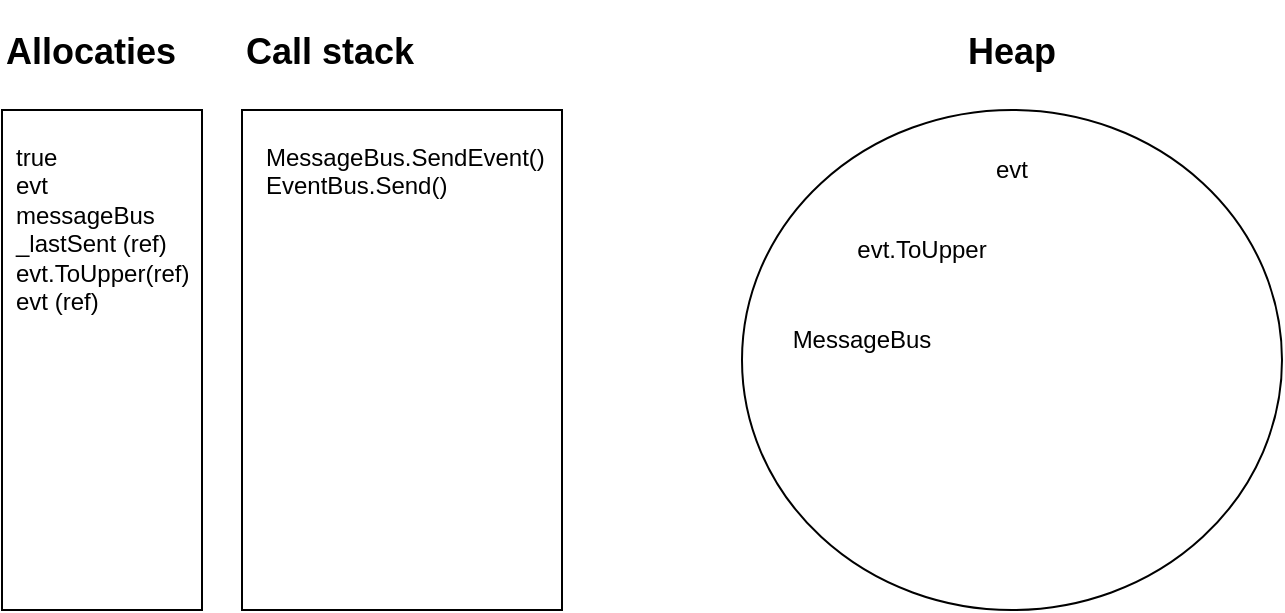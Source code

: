 <mxfile version="12.1.7" type="device" pages="1"><diagram id="9X8xIsoHylISgtY-QN1w" name="HeapStack"><mxGraphModel dx="1002" dy="743" grid="1" gridSize="10" guides="1" tooltips="1" connect="1" arrows="1" fold="1" page="1" pageScale="1" pageWidth="850" pageHeight="1100" math="0" shadow="0"><root><mxCell id="0"/><mxCell id="1" parent="0"/><mxCell id="3LS7SPZ5P1qpc1BcDfqh-1" value="" style="rounded=0;whiteSpace=wrap;html=1;" parent="1" vertex="1"><mxGeometry x="180" y="110" width="160" height="250" as="geometry"/></mxCell><mxCell id="3LS7SPZ5P1qpc1BcDfqh-3" value="MessageBus.SendEvent()&lt;br&gt;EventBus.Send()" style="text;html=1;strokeColor=none;fillColor=none;align=left;verticalAlign=top;whiteSpace=wrap;rounded=0;" parent="1" vertex="1"><mxGeometry x="190" y="120" width="140" height="230" as="geometry"/></mxCell><mxCell id="3LS7SPZ5P1qpc1BcDfqh-4" value="" style="ellipse;whiteSpace=wrap;html=1;align=left;" parent="1" vertex="1"><mxGeometry x="430" y="110" width="270" height="250" as="geometry"/></mxCell><mxCell id="3LS7SPZ5P1qpc1BcDfqh-5" value="&lt;h2&gt;Call stack&lt;/h2&gt;" style="text;html=1;strokeColor=none;fillColor=none;align=left;verticalAlign=middle;whiteSpace=wrap;rounded=0;" parent="1" vertex="1"><mxGeometry x="180" y="71" width="105" height="20" as="geometry"/></mxCell><mxCell id="3LS7SPZ5P1qpc1BcDfqh-6" value="&lt;h2&gt;Heap&lt;/h2&gt;" style="text;html=1;strokeColor=none;fillColor=none;align=center;verticalAlign=middle;whiteSpace=wrap;rounded=0;" parent="1" vertex="1"><mxGeometry x="545" y="71" width="40" height="20" as="geometry"/></mxCell><mxCell id="3LS7SPZ5P1qpc1BcDfqh-7" value="evt" style="text;html=1;strokeColor=none;fillColor=none;align=center;verticalAlign=middle;whiteSpace=wrap;rounded=0;" parent="1" vertex="1"><mxGeometry x="545" y="130" width="40" height="20" as="geometry"/></mxCell><mxCell id="DK1YNnZ4isVifTTRnQvx-1" value="" style="rounded=0;whiteSpace=wrap;html=1;" parent="1" vertex="1"><mxGeometry x="60" y="110" width="100" height="250" as="geometry"/></mxCell><mxCell id="DK1YNnZ4isVifTTRnQvx-2" value="&lt;h2&gt;Allocaties&lt;/h2&gt;" style="text;html=1;strokeColor=none;fillColor=none;align=left;verticalAlign=middle;whiteSpace=wrap;rounded=0;" parent="1" vertex="1"><mxGeometry x="60" y="71" width="90" height="20" as="geometry"/></mxCell><mxCell id="DK1YNnZ4isVifTTRnQvx-3" value="true&lt;br&gt;evt&lt;br&gt;messageBus&lt;br&gt;_lastSent&amp;nbsp;(ref)&lt;br&gt;evt.ToUpper(ref)&lt;br&gt;evt (ref)" style="text;html=1;strokeColor=none;fillColor=none;align=left;verticalAlign=top;whiteSpace=wrap;rounded=0;" parent="1" vertex="1"><mxGeometry x="65" y="120" width="80" height="230" as="geometry"/></mxCell><mxCell id="gkpS8IBG3GKCE8t_H44--1" value="evt.ToUpper" style="text;html=1;strokeColor=none;fillColor=none;align=center;verticalAlign=middle;whiteSpace=wrap;rounded=0;" vertex="1" parent="1"><mxGeometry x="500" y="170" width="40" height="20" as="geometry"/></mxCell><mxCell id="gkpS8IBG3GKCE8t_H44--3" value="MessageBus" style="text;html=1;strokeColor=none;fillColor=none;align=center;verticalAlign=middle;whiteSpace=wrap;rounded=0;" vertex="1" parent="1"><mxGeometry x="470" y="215" width="40" height="20" as="geometry"/></mxCell></root></mxGraphModel></diagram></mxfile>